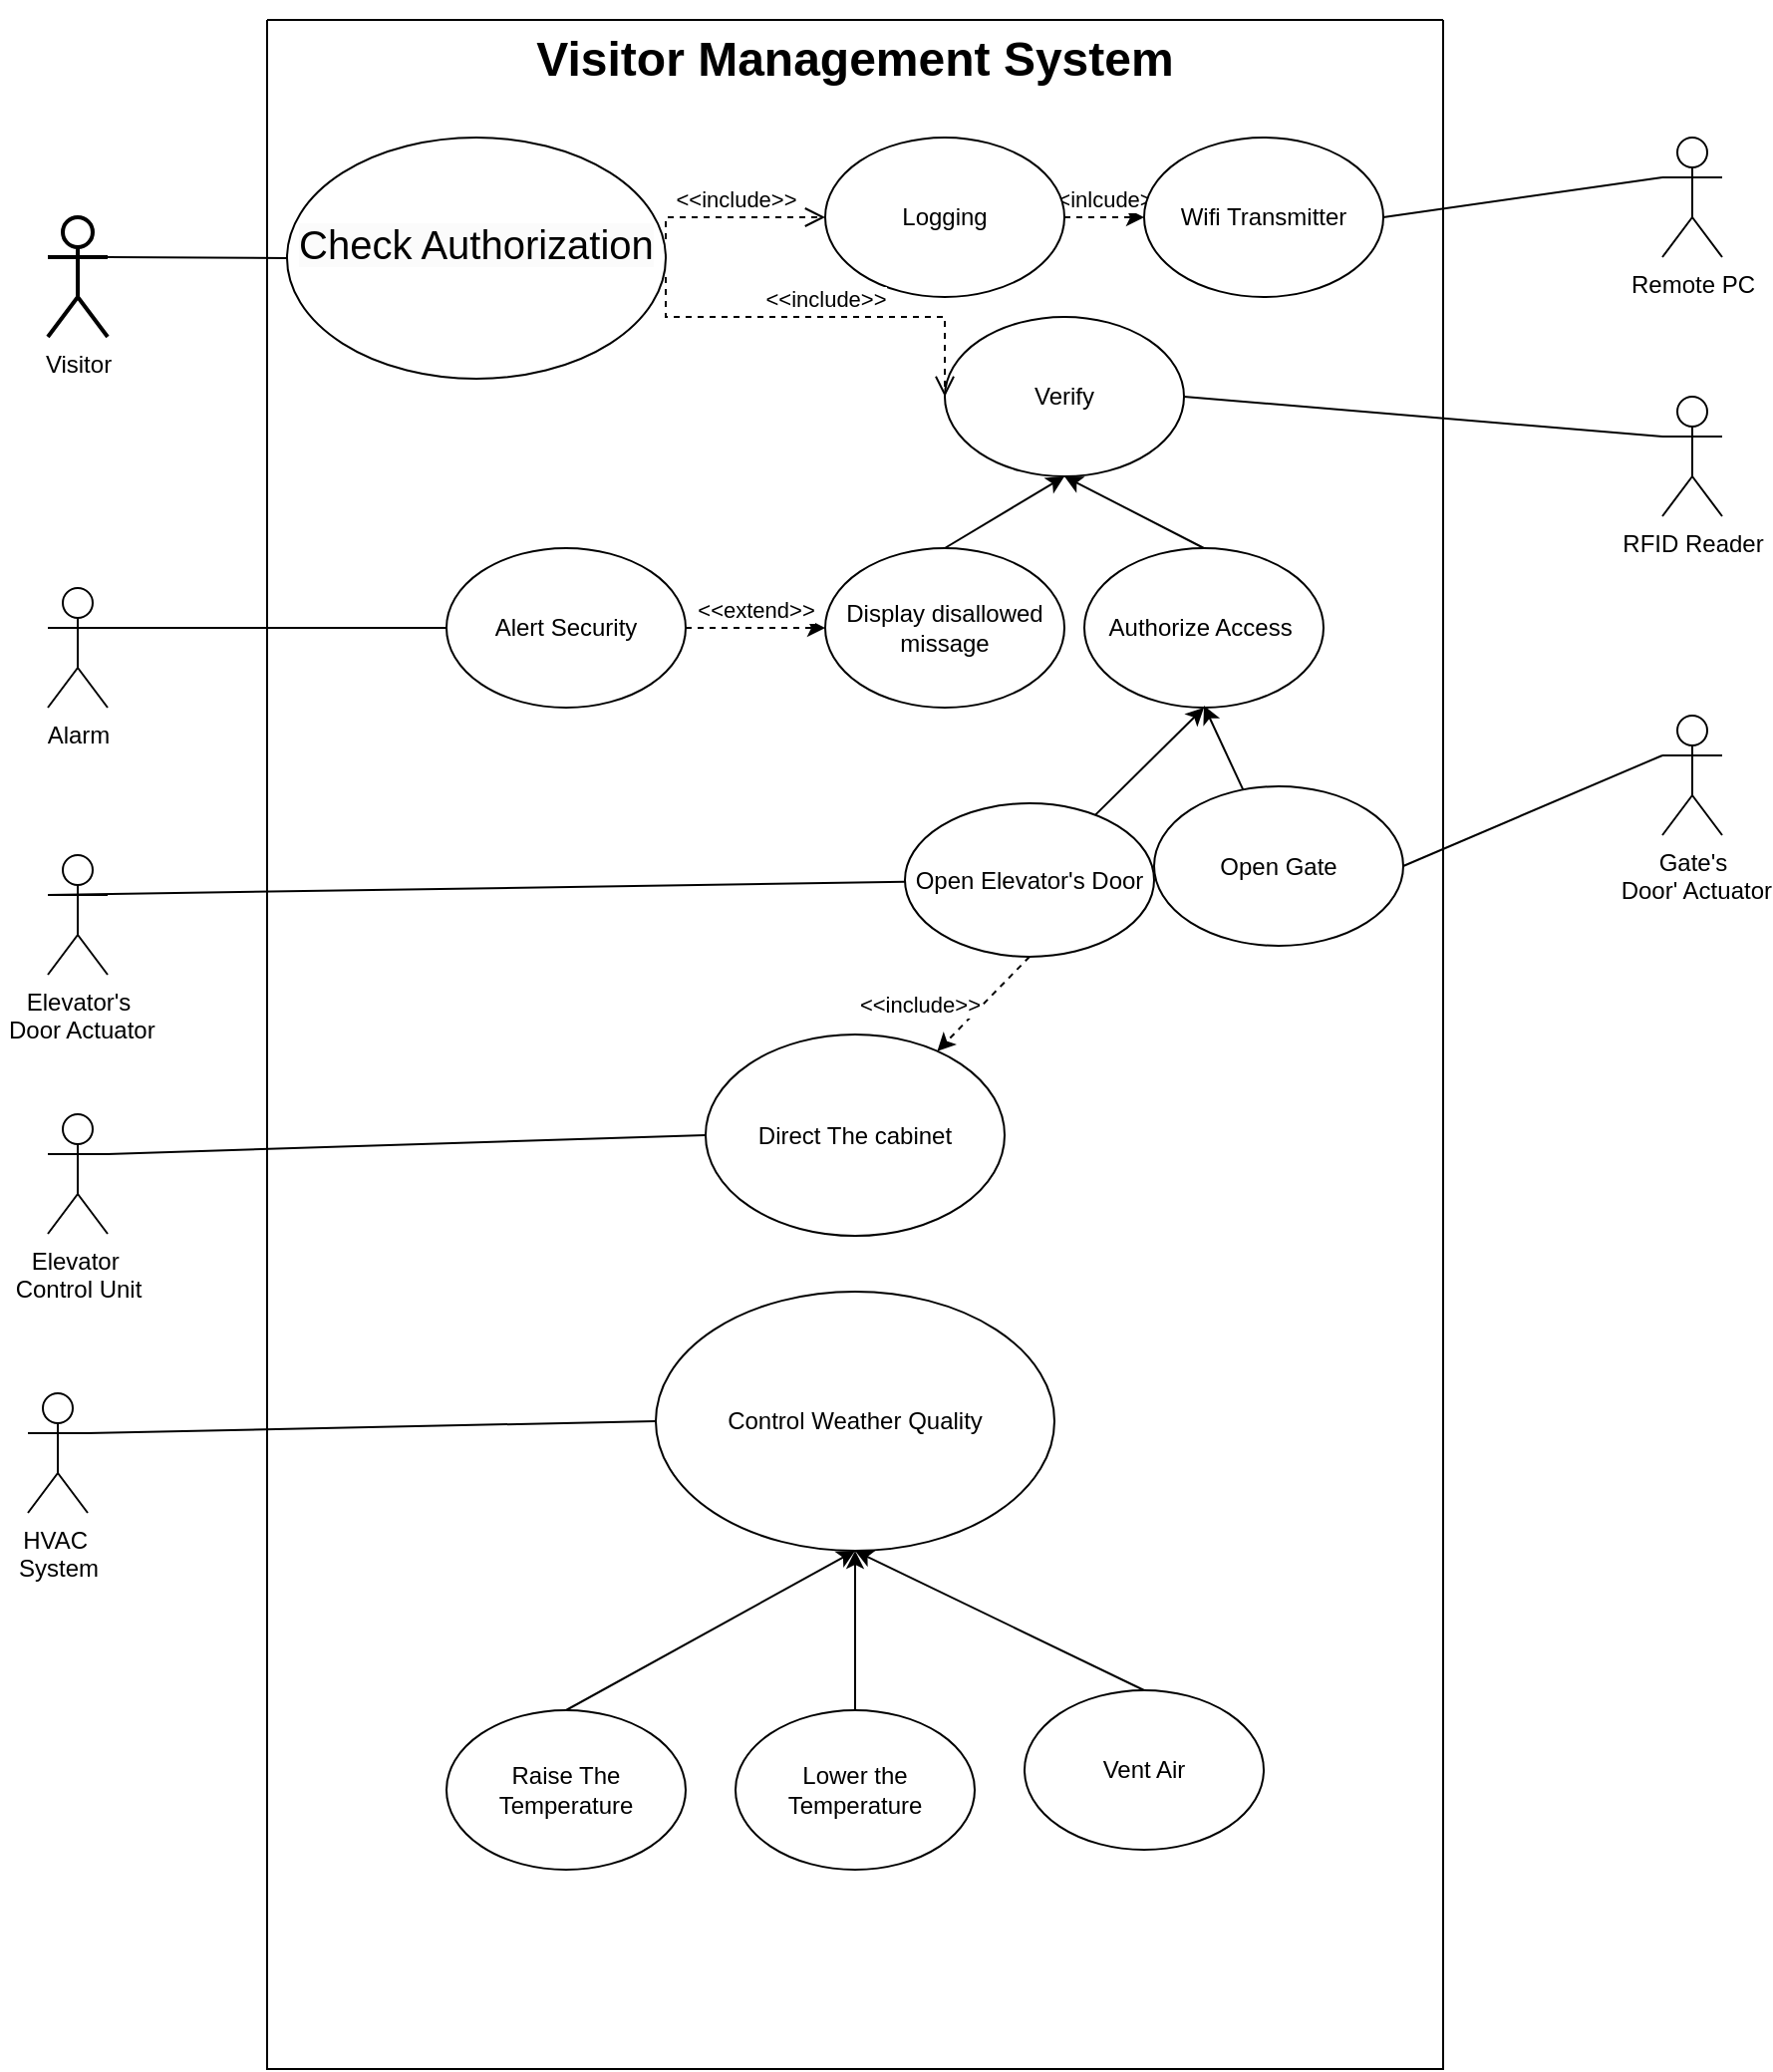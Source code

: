 <mxfile version="21.1.1" type="github">
  <diagram name="Page-1" id="iEeeSzX-YQJRWRYtdSwe">
    <mxGraphModel dx="2577" dy="902" grid="1" gridSize="10" guides="1" tooltips="1" connect="1" arrows="1" fold="1" page="1" pageScale="1" pageWidth="827" pageHeight="1169" math="0" shadow="0">
      <root>
        <mxCell id="0" />
        <mxCell id="1" parent="0" />
        <mxCell id="w2PyvuTRh5ASNS8WfvtD-1" value="" style="swimlane;startSize=0;" vertex="1" parent="1">
          <mxGeometry x="90" y="111" width="590" height="1028" as="geometry" />
        </mxCell>
        <mxCell id="w2PyvuTRh5ASNS8WfvtD-3" value="&lt;h1&gt;Visitor Management System&lt;/h1&gt;" style="text;html=1;strokeColor=none;fillColor=none;spacing=5;spacingTop=-20;whiteSpace=wrap;overflow=hidden;rounded=0;align=center;" vertex="1" parent="w2PyvuTRh5ASNS8WfvtD-1">
          <mxGeometry width="590" height="120" as="geometry" />
        </mxCell>
        <mxCell id="w2PyvuTRh5ASNS8WfvtD-14" value="&#xa;&lt;span style=&quot;color: rgb(0, 0, 0); font-family: Helvetica; font-size: 20px; font-style: normal; font-variant-ligatures: normal; font-variant-caps: normal; font-weight: 400; letter-spacing: normal; orphans: 2; text-align: center; text-indent: 0px; text-transform: none; widows: 2; word-spacing: 0px; -webkit-text-stroke-width: 0px; background-color: rgb(251, 251, 251); text-decoration-thickness: initial; text-decoration-style: initial; text-decoration-color: initial; float: none; display: inline !important;&quot;&gt;Check Authorization&lt;/span&gt;&#xa;&#xa;" style="ellipse;whiteSpace=wrap;html=1;" vertex="1" parent="w2PyvuTRh5ASNS8WfvtD-1">
          <mxGeometry x="10" y="59" width="190" height="121" as="geometry" />
        </mxCell>
        <mxCell id="w2PyvuTRh5ASNS8WfvtD-15" value="Verify" style="ellipse;whiteSpace=wrap;html=1;" vertex="1" parent="w2PyvuTRh5ASNS8WfvtD-1">
          <mxGeometry x="340" y="149" width="120" height="80" as="geometry" />
        </mxCell>
        <mxCell id="w2PyvuTRh5ASNS8WfvtD-39" value="&amp;lt;&amp;lt;inlcude&amp;gt;&amp;gt;" style="edgeStyle=orthogonalEdgeStyle;rounded=0;orthogonalLoop=1;jettySize=auto;html=1;dashed=1;jumpStyle=none;labelBorderColor=none;labelPosition=center;verticalLabelPosition=top;align=center;verticalAlign=bottom;" edge="1" parent="w2PyvuTRh5ASNS8WfvtD-1" source="w2PyvuTRh5ASNS8WfvtD-16" target="w2PyvuTRh5ASNS8WfvtD-35">
          <mxGeometry relative="1" as="geometry" />
        </mxCell>
        <mxCell id="w2PyvuTRh5ASNS8WfvtD-16" value="Logging" style="ellipse;whiteSpace=wrap;html=1;" vertex="1" parent="w2PyvuTRh5ASNS8WfvtD-1">
          <mxGeometry x="280" y="59" width="120" height="80" as="geometry" />
        </mxCell>
        <mxCell id="w2PyvuTRh5ASNS8WfvtD-17" value="&amp;lt;&amp;lt;include&amp;gt;&amp;gt;" style="html=1;verticalAlign=bottom;endArrow=open;dashed=1;endSize=8;edgeStyle=elbowEdgeStyle;elbow=vertical;curved=0;rounded=0;strokeWidth=1;entryX=0;entryY=0.5;entryDx=0;entryDy=0;" edge="1" parent="w2PyvuTRh5ASNS8WfvtD-1" target="w2PyvuTRh5ASNS8WfvtD-16">
          <mxGeometry relative="1" as="geometry">
            <mxPoint x="200" y="110" as="sourcePoint" />
            <mxPoint x="250" y="119" as="targetPoint" />
            <Array as="points">
              <mxPoint x="220" y="99" />
              <mxPoint x="280" y="109" />
            </Array>
          </mxGeometry>
        </mxCell>
        <mxCell id="w2PyvuTRh5ASNS8WfvtD-31" value="&amp;lt;&amp;lt;include&amp;gt;&amp;gt;" style="html=1;verticalAlign=bottom;endArrow=open;dashed=1;endSize=8;edgeStyle=elbowEdgeStyle;elbow=vertical;curved=0;rounded=0;entryX=0;entryY=0.5;entryDx=0;entryDy=0;" edge="1" parent="w2PyvuTRh5ASNS8WfvtD-1" target="w2PyvuTRh5ASNS8WfvtD-15">
          <mxGeometry relative="1" as="geometry">
            <mxPoint x="200" y="129" as="sourcePoint" />
            <mxPoint x="280" y="129" as="targetPoint" />
            <Array as="points">
              <mxPoint x="270" y="149" />
            </Array>
          </mxGeometry>
        </mxCell>
        <mxCell id="w2PyvuTRh5ASNS8WfvtD-35" value="Wifi Transmitter" style="ellipse;whiteSpace=wrap;html=1;" vertex="1" parent="w2PyvuTRh5ASNS8WfvtD-1">
          <mxGeometry x="440" y="59" width="120" height="80" as="geometry" />
        </mxCell>
        <mxCell id="w2PyvuTRh5ASNS8WfvtD-45" value="Display disallowed missage" style="ellipse;whiteSpace=wrap;html=1;" vertex="1" parent="w2PyvuTRh5ASNS8WfvtD-1">
          <mxGeometry x="280" y="265" width="120" height="80" as="geometry" />
        </mxCell>
        <mxCell id="w2PyvuTRh5ASNS8WfvtD-46" value="Authorize Access&amp;nbsp;" style="ellipse;whiteSpace=wrap;html=1;" vertex="1" parent="w2PyvuTRh5ASNS8WfvtD-1">
          <mxGeometry x="410" y="265" width="120" height="80" as="geometry" />
        </mxCell>
        <mxCell id="w2PyvuTRh5ASNS8WfvtD-47" value="" style="endArrow=classic;html=1;rounded=0;exitX=0.5;exitY=0;exitDx=0;exitDy=0;entryX=0.5;entryY=1;entryDx=0;entryDy=0;" edge="1" parent="w2PyvuTRh5ASNS8WfvtD-1" source="w2PyvuTRh5ASNS8WfvtD-45" target="w2PyvuTRh5ASNS8WfvtD-15">
          <mxGeometry width="50" height="50" relative="1" as="geometry">
            <mxPoint x="340" y="269" as="sourcePoint" />
            <mxPoint x="390" y="219" as="targetPoint" />
          </mxGeometry>
        </mxCell>
        <mxCell id="w2PyvuTRh5ASNS8WfvtD-48" value="" style="endArrow=classic;html=1;rounded=0;exitX=0.5;exitY=0;exitDx=0;exitDy=0;entryX=0.5;entryY=1;entryDx=0;entryDy=0;" edge="1" parent="w2PyvuTRh5ASNS8WfvtD-1" source="w2PyvuTRh5ASNS8WfvtD-46" target="w2PyvuTRh5ASNS8WfvtD-15">
          <mxGeometry width="50" height="50" relative="1" as="geometry">
            <mxPoint x="470" y="299" as="sourcePoint" />
            <mxPoint x="520" y="249" as="targetPoint" />
          </mxGeometry>
        </mxCell>
        <mxCell id="w2PyvuTRh5ASNS8WfvtD-52" value="&amp;lt;&amp;lt;extend&amp;gt;&amp;gt;" style="edgeStyle=orthogonalEdgeStyle;rounded=0;orthogonalLoop=1;jettySize=auto;html=1;exitX=1;exitY=0.5;exitDx=0;exitDy=0;entryX=0;entryY=0.5;entryDx=0;entryDy=0;dashed=1;labelPosition=center;verticalLabelPosition=top;align=center;verticalAlign=bottom;" edge="1" parent="w2PyvuTRh5ASNS8WfvtD-1" source="w2PyvuTRh5ASNS8WfvtD-49" target="w2PyvuTRh5ASNS8WfvtD-45">
          <mxGeometry relative="1" as="geometry" />
        </mxCell>
        <mxCell id="w2PyvuTRh5ASNS8WfvtD-49" value="Alert Security" style="ellipse;whiteSpace=wrap;html=1;" vertex="1" parent="w2PyvuTRh5ASNS8WfvtD-1">
          <mxGeometry x="90" y="265" width="120" height="80" as="geometry" />
        </mxCell>
        <mxCell id="w2PyvuTRh5ASNS8WfvtD-91" value="" style="rounded=0;orthogonalLoop=1;jettySize=auto;html=1;" edge="1" parent="w2PyvuTRh5ASNS8WfvtD-1" source="w2PyvuTRh5ASNS8WfvtD-55">
          <mxGeometry relative="1" as="geometry">
            <mxPoint x="470" y="344" as="targetPoint" />
          </mxGeometry>
        </mxCell>
        <mxCell id="w2PyvuTRh5ASNS8WfvtD-55" value="Open Gate" style="ellipse;whiteSpace=wrap;html=1;" vertex="1" parent="w2PyvuTRh5ASNS8WfvtD-1">
          <mxGeometry x="445" y="384.5" width="125" height="80" as="geometry" />
        </mxCell>
        <mxCell id="w2PyvuTRh5ASNS8WfvtD-88" value="&amp;lt;&amp;lt;include&amp;gt;&amp;gt;" style="rounded=0;orthogonalLoop=1;jettySize=auto;html=1;exitX=0.5;exitY=1;exitDx=0;exitDy=0;dashed=1;labelPosition=left;verticalLabelPosition=middle;align=right;verticalAlign=middle;" edge="1" parent="w2PyvuTRh5ASNS8WfvtD-1" source="w2PyvuTRh5ASNS8WfvtD-86" target="w2PyvuTRh5ASNS8WfvtD-87">
          <mxGeometry relative="1" as="geometry" />
        </mxCell>
        <mxCell id="w2PyvuTRh5ASNS8WfvtD-92" value="" style="rounded=0;orthogonalLoop=1;jettySize=auto;html=1;entryX=0.5;entryY=1;entryDx=0;entryDy=0;" edge="1" parent="w2PyvuTRh5ASNS8WfvtD-1" source="w2PyvuTRh5ASNS8WfvtD-86" target="w2PyvuTRh5ASNS8WfvtD-46">
          <mxGeometry relative="1" as="geometry" />
        </mxCell>
        <mxCell id="w2PyvuTRh5ASNS8WfvtD-86" value="Open Elevator&#39;s Door" style="ellipse;whiteSpace=wrap;html=1;" vertex="1" parent="w2PyvuTRh5ASNS8WfvtD-1">
          <mxGeometry x="320" y="393" width="125" height="77" as="geometry" />
        </mxCell>
        <mxCell id="w2PyvuTRh5ASNS8WfvtD-87" value="Direct The cabinet" style="ellipse;whiteSpace=wrap;html=1;" vertex="1" parent="w2PyvuTRh5ASNS8WfvtD-1">
          <mxGeometry x="220" y="509" width="150" height="101" as="geometry" />
        </mxCell>
        <mxCell id="w2PyvuTRh5ASNS8WfvtD-102" value="Control Weather Quality" style="ellipse;whiteSpace=wrap;html=1;" vertex="1" parent="w2PyvuTRh5ASNS8WfvtD-1">
          <mxGeometry x="195" y="638" width="200" height="130" as="geometry" />
        </mxCell>
        <mxCell id="w2PyvuTRh5ASNS8WfvtD-107" value="Raise The Temperature" style="ellipse;whiteSpace=wrap;html=1;" vertex="1" parent="w2PyvuTRh5ASNS8WfvtD-1">
          <mxGeometry x="90" y="848" width="120" height="80" as="geometry" />
        </mxCell>
        <mxCell id="w2PyvuTRh5ASNS8WfvtD-136" value="" style="edgeStyle=orthogonalEdgeStyle;rounded=0;orthogonalLoop=1;jettySize=auto;html=1;" edge="1" parent="w2PyvuTRh5ASNS8WfvtD-1" source="w2PyvuTRh5ASNS8WfvtD-108" target="w2PyvuTRh5ASNS8WfvtD-102">
          <mxGeometry relative="1" as="geometry" />
        </mxCell>
        <mxCell id="w2PyvuTRh5ASNS8WfvtD-108" value="Lower the Temperature" style="ellipse;whiteSpace=wrap;html=1;" vertex="1" parent="w2PyvuTRh5ASNS8WfvtD-1">
          <mxGeometry x="235" y="848" width="120" height="80" as="geometry" />
        </mxCell>
        <mxCell id="w2PyvuTRh5ASNS8WfvtD-138" style="rounded=0;orthogonalLoop=1;jettySize=auto;html=1;exitX=0.5;exitY=0;exitDx=0;exitDy=0;entryX=0.5;entryY=1;entryDx=0;entryDy=0;" edge="1" parent="w2PyvuTRh5ASNS8WfvtD-1" source="w2PyvuTRh5ASNS8WfvtD-109" target="w2PyvuTRh5ASNS8WfvtD-102">
          <mxGeometry relative="1" as="geometry" />
        </mxCell>
        <mxCell id="w2PyvuTRh5ASNS8WfvtD-109" value="Vent Air" style="ellipse;whiteSpace=wrap;html=1;" vertex="1" parent="w2PyvuTRh5ASNS8WfvtD-1">
          <mxGeometry x="380" y="838" width="120" height="80" as="geometry" />
        </mxCell>
        <mxCell id="w2PyvuTRh5ASNS8WfvtD-135" value="" style="endArrow=classic;html=1;rounded=0;entryX=0.5;entryY=1;entryDx=0;entryDy=0;exitX=0.5;exitY=0;exitDx=0;exitDy=0;" edge="1" parent="w2PyvuTRh5ASNS8WfvtD-1" source="w2PyvuTRh5ASNS8WfvtD-107" target="w2PyvuTRh5ASNS8WfvtD-102">
          <mxGeometry width="50" height="50" relative="1" as="geometry">
            <mxPoint x="120" y="838" as="sourcePoint" />
            <mxPoint x="170" y="788" as="targetPoint" />
          </mxGeometry>
        </mxCell>
        <mxCell id="w2PyvuTRh5ASNS8WfvtD-2" value="Visitor" style="shape=umlActor;verticalLabelPosition=bottom;verticalAlign=top;html=1;outlineConnect=0;strokeWidth=2;" vertex="1" parent="1">
          <mxGeometry x="-20" y="210" width="30" height="60" as="geometry" />
        </mxCell>
        <mxCell id="w2PyvuTRh5ASNS8WfvtD-9" value="RFID Reader" style="shape=umlActor;verticalLabelPosition=bottom;verticalAlign=top;html=1;outlineConnect=0;" vertex="1" parent="1">
          <mxGeometry x="790" y="300" width="30" height="60" as="geometry" />
        </mxCell>
        <mxCell id="w2PyvuTRh5ASNS8WfvtD-23" value="" style="endArrow=none;html=1;rounded=0;entryX=1;entryY=0.5;entryDx=0;entryDy=0;exitX=0;exitY=0.333;exitDx=0;exitDy=0;exitPerimeter=0;" edge="1" parent="1" source="w2PyvuTRh5ASNS8WfvtD-9" target="w2PyvuTRh5ASNS8WfvtD-15">
          <mxGeometry width="50" height="50" relative="1" as="geometry">
            <mxPoint x="790" y="290" as="sourcePoint" />
            <mxPoint x="240" y="350" as="targetPoint" />
            <Array as="points" />
          </mxGeometry>
        </mxCell>
        <mxCell id="w2PyvuTRh5ASNS8WfvtD-32" value="Remote PC" style="shape=umlActor;verticalLabelPosition=bottom;verticalAlign=top;html=1;outlineConnect=0;" vertex="1" parent="1">
          <mxGeometry x="790" y="170" width="30" height="60" as="geometry" />
        </mxCell>
        <mxCell id="w2PyvuTRh5ASNS8WfvtD-41" value="" style="endArrow=none;html=1;rounded=0;exitX=1;exitY=0.333;exitDx=0;exitDy=0;exitPerimeter=0;entryX=0;entryY=0.5;entryDx=0;entryDy=0;" edge="1" parent="1" source="w2PyvuTRh5ASNS8WfvtD-2" target="w2PyvuTRh5ASNS8WfvtD-14">
          <mxGeometry width="50" height="50" relative="1" as="geometry">
            <mxPoint x="-150" y="240" as="sourcePoint" />
            <mxPoint x="-100" y="190" as="targetPoint" />
          </mxGeometry>
        </mxCell>
        <mxCell id="w2PyvuTRh5ASNS8WfvtD-43" value="" style="endArrow=none;html=1;rounded=0;exitX=1;exitY=0.5;exitDx=0;exitDy=0;entryX=0;entryY=0.333;entryDx=0;entryDy=0;entryPerimeter=0;" edge="1" parent="1" source="w2PyvuTRh5ASNS8WfvtD-35" target="w2PyvuTRh5ASNS8WfvtD-32">
          <mxGeometry width="50" height="50" relative="1" as="geometry">
            <mxPoint x="640" y="200" as="sourcePoint" />
            <mxPoint x="690" y="150" as="targetPoint" />
          </mxGeometry>
        </mxCell>
        <mxCell id="w2PyvuTRh5ASNS8WfvtD-56" value="Gate&#39;s&lt;br&gt;&amp;nbsp;Door&#39; Actuator" style="shape=umlActor;verticalLabelPosition=bottom;verticalAlign=top;html=1;outlineConnect=0;" vertex="1" parent="1">
          <mxGeometry x="790" y="460" width="30" height="60" as="geometry" />
        </mxCell>
        <mxCell id="w2PyvuTRh5ASNS8WfvtD-60" value="" style="endArrow=none;html=1;rounded=0;exitX=1;exitY=0.5;exitDx=0;exitDy=0;entryX=0;entryY=0.333;entryDx=0;entryDy=0;entryPerimeter=0;" edge="1" parent="1" source="w2PyvuTRh5ASNS8WfvtD-55" target="w2PyvuTRh5ASNS8WfvtD-56">
          <mxGeometry width="50" height="50" relative="1" as="geometry">
            <mxPoint x="650" y="410" as="sourcePoint" />
            <mxPoint x="700" y="360" as="targetPoint" />
          </mxGeometry>
        </mxCell>
        <mxCell id="w2PyvuTRh5ASNS8WfvtD-61" value="Elevator&#39;s&lt;br&gt;&amp;nbsp;Door Actuator" style="shape=umlActor;verticalLabelPosition=bottom;verticalAlign=top;html=1;outlineConnect=0;" vertex="1" parent="1">
          <mxGeometry x="-20" y="530" width="30" height="60" as="geometry" />
        </mxCell>
        <mxCell id="w2PyvuTRh5ASNS8WfvtD-67" value="" style="endArrow=none;html=1;rounded=0;entryX=0;entryY=0.333;entryDx=0;entryDy=0;entryPerimeter=0;" edge="1" parent="1" source="w2PyvuTRh5ASNS8WfvtD-86" target="w2PyvuTRh5ASNS8WfvtD-61">
          <mxGeometry width="50" height="50" relative="1" as="geometry">
            <mxPoint x="680" y="510" as="sourcePoint" />
            <mxPoint x="730" y="460" as="targetPoint" />
          </mxGeometry>
        </mxCell>
        <mxCell id="w2PyvuTRh5ASNS8WfvtD-94" value="Alarm" style="shape=umlActor;verticalLabelPosition=bottom;verticalAlign=top;html=1;outlineConnect=0;" vertex="1" parent="1">
          <mxGeometry x="-20" y="396" width="30" height="60" as="geometry" />
        </mxCell>
        <mxCell id="w2PyvuTRh5ASNS8WfvtD-98" value="" style="endArrow=none;html=1;rounded=0;exitX=1;exitY=0.333;exitDx=0;exitDy=0;exitPerimeter=0;entryX=0;entryY=0.5;entryDx=0;entryDy=0;" edge="1" parent="1" source="w2PyvuTRh5ASNS8WfvtD-94" target="w2PyvuTRh5ASNS8WfvtD-49">
          <mxGeometry width="50" height="50" relative="1" as="geometry">
            <mxPoint x="60" y="440" as="sourcePoint" />
            <mxPoint x="110" y="390" as="targetPoint" />
          </mxGeometry>
        </mxCell>
        <mxCell id="w2PyvuTRh5ASNS8WfvtD-100" value="Elevator&amp;nbsp;&lt;br&gt;Control Unit" style="shape=umlActor;verticalLabelPosition=bottom;verticalAlign=top;html=1;outlineConnect=0;" vertex="1" parent="1">
          <mxGeometry x="-20" y="660" width="30" height="60" as="geometry" />
        </mxCell>
        <mxCell id="w2PyvuTRh5ASNS8WfvtD-101" value="" style="endArrow=none;html=1;rounded=0;exitX=1;exitY=0.333;exitDx=0;exitDy=0;exitPerimeter=0;entryX=0;entryY=0.5;entryDx=0;entryDy=0;" edge="1" parent="1" source="w2PyvuTRh5ASNS8WfvtD-100" target="w2PyvuTRh5ASNS8WfvtD-87">
          <mxGeometry width="50" height="50" relative="1" as="geometry">
            <mxPoint x="130" y="720" as="sourcePoint" />
            <mxPoint x="180" y="670" as="targetPoint" />
          </mxGeometry>
        </mxCell>
        <mxCell id="w2PyvuTRh5ASNS8WfvtD-103" value="HVAC&amp;nbsp;&lt;br&gt;System" style="shape=umlActor;verticalLabelPosition=bottom;verticalAlign=top;html=1;outlineConnect=0;" vertex="1" parent="1">
          <mxGeometry x="-30" y="800" width="30" height="60" as="geometry" />
        </mxCell>
        <mxCell id="w2PyvuTRh5ASNS8WfvtD-106" value="" style="endArrow=none;html=1;rounded=0;exitX=1;exitY=0.333;exitDx=0;exitDy=0;exitPerimeter=0;entryX=0;entryY=0.5;entryDx=0;entryDy=0;" edge="1" parent="1" source="w2PyvuTRh5ASNS8WfvtD-103" target="w2PyvuTRh5ASNS8WfvtD-102">
          <mxGeometry width="50" height="50" relative="1" as="geometry">
            <mxPoint x="220" y="890" as="sourcePoint" />
            <mxPoint x="270" y="840" as="targetPoint" />
          </mxGeometry>
        </mxCell>
      </root>
    </mxGraphModel>
  </diagram>
</mxfile>
